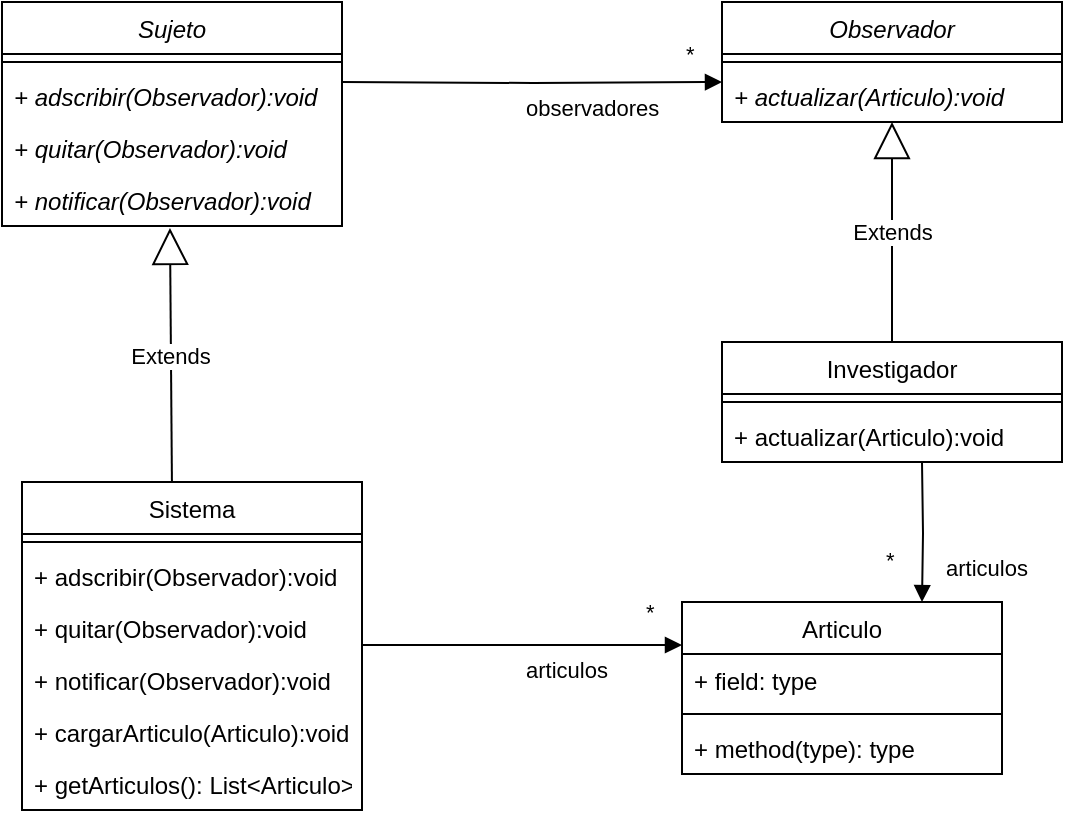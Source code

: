 <mxfile version="20.5.1" type="github">
  <diagram id="C5RBs43oDa-KdzZeNtuy" name="Page-1">
    <mxGraphModel dx="1695" dy="1619" grid="1" gridSize="10" guides="1" tooltips="1" connect="1" arrows="1" fold="1" page="1" pageScale="1" pageWidth="827" pageHeight="1169" math="0" shadow="0">
      <root>
        <mxCell id="WIyWlLk6GJQsqaUBKTNV-0" />
        <mxCell id="WIyWlLk6GJQsqaUBKTNV-1" parent="WIyWlLk6GJQsqaUBKTNV-0" />
        <mxCell id="7UH2O30YPjud938NRAw_-0" value="Sujeto" style="swimlane;fontStyle=2;align=center;verticalAlign=top;childLayout=stackLayout;horizontal=1;startSize=26;horizontalStack=0;resizeParent=1;resizeParentMax=0;resizeLast=0;collapsible=1;marginBottom=0;" vertex="1" parent="WIyWlLk6GJQsqaUBKTNV-1">
          <mxGeometry x="-800" y="-160" width="170" height="112" as="geometry" />
        </mxCell>
        <mxCell id="7UH2O30YPjud938NRAw_-2" value="" style="line;strokeWidth=1;fillColor=none;align=left;verticalAlign=middle;spacingTop=-1;spacingLeft=3;spacingRight=3;rotatable=0;labelPosition=right;points=[];portConstraint=eastwest;strokeColor=inherit;" vertex="1" parent="7UH2O30YPjud938NRAw_-0">
          <mxGeometry y="26" width="170" height="8" as="geometry" />
        </mxCell>
        <mxCell id="7UH2O30YPjud938NRAw_-3" value="+ adscribir(Observador):void" style="text;strokeColor=none;fillColor=none;align=left;verticalAlign=top;spacingLeft=4;spacingRight=4;overflow=hidden;rotatable=0;points=[[0,0.5],[1,0.5]];portConstraint=eastwest;fontStyle=2" vertex="1" parent="7UH2O30YPjud938NRAw_-0">
          <mxGeometry y="34" width="170" height="26" as="geometry" />
        </mxCell>
        <mxCell id="7UH2O30YPjud938NRAw_-4" value="+ quitar(Observador):void" style="text;strokeColor=none;fillColor=none;align=left;verticalAlign=top;spacingLeft=4;spacingRight=4;overflow=hidden;rotatable=0;points=[[0,0.5],[1,0.5]];portConstraint=eastwest;fontStyle=2" vertex="1" parent="7UH2O30YPjud938NRAw_-0">
          <mxGeometry y="60" width="170" height="26" as="geometry" />
        </mxCell>
        <mxCell id="7UH2O30YPjud938NRAw_-5" value="+ notificar(Observador):void" style="text;strokeColor=none;fillColor=none;align=left;verticalAlign=top;spacingLeft=4;spacingRight=4;overflow=hidden;rotatable=0;points=[[0,0.5],[1,0.5]];portConstraint=eastwest;fontStyle=2" vertex="1" parent="7UH2O30YPjud938NRAw_-0">
          <mxGeometry y="86" width="170" height="26" as="geometry" />
        </mxCell>
        <mxCell id="7UH2O30YPjud938NRAw_-6" value="Sistema" style="swimlane;fontStyle=0;align=center;verticalAlign=top;childLayout=stackLayout;horizontal=1;startSize=26;horizontalStack=0;resizeParent=1;resizeParentMax=0;resizeLast=0;collapsible=1;marginBottom=0;" vertex="1" parent="WIyWlLk6GJQsqaUBKTNV-1">
          <mxGeometry x="-790" y="80" width="170" height="164" as="geometry" />
        </mxCell>
        <mxCell id="7UH2O30YPjud938NRAw_-8" value="" style="line;strokeWidth=1;fillColor=none;align=left;verticalAlign=middle;spacingTop=-1;spacingLeft=3;spacingRight=3;rotatable=0;labelPosition=right;points=[];portConstraint=eastwest;strokeColor=inherit;" vertex="1" parent="7UH2O30YPjud938NRAw_-6">
          <mxGeometry y="26" width="170" height="8" as="geometry" />
        </mxCell>
        <mxCell id="7UH2O30YPjud938NRAw_-9" value="+ adscribir(Observador):void" style="text;strokeColor=none;fillColor=none;align=left;verticalAlign=top;spacingLeft=4;spacingRight=4;overflow=hidden;rotatable=0;points=[[0,0.5],[1,0.5]];portConstraint=eastwest;" vertex="1" parent="7UH2O30YPjud938NRAw_-6">
          <mxGeometry y="34" width="170" height="26" as="geometry" />
        </mxCell>
        <mxCell id="7UH2O30YPjud938NRAw_-10" value="+ quitar(Observador):void" style="text;strokeColor=none;fillColor=none;align=left;verticalAlign=top;spacingLeft=4;spacingRight=4;overflow=hidden;rotatable=0;points=[[0,0.5],[1,0.5]];portConstraint=eastwest;" vertex="1" parent="7UH2O30YPjud938NRAw_-6">
          <mxGeometry y="60" width="170" height="26" as="geometry" />
        </mxCell>
        <mxCell id="7UH2O30YPjud938NRAw_-11" value="+ notificar(Observador):void" style="text;strokeColor=none;fillColor=none;align=left;verticalAlign=top;spacingLeft=4;spacingRight=4;overflow=hidden;rotatable=0;points=[[0,0.5],[1,0.5]];portConstraint=eastwest;" vertex="1" parent="7UH2O30YPjud938NRAw_-6">
          <mxGeometry y="86" width="170" height="26" as="geometry" />
        </mxCell>
        <mxCell id="7UH2O30YPjud938NRAw_-12" value="+ cargarArticulo(Articulo):void" style="text;strokeColor=none;fillColor=none;align=left;verticalAlign=top;spacingLeft=4;spacingRight=4;overflow=hidden;rotatable=0;points=[[0,0.5],[1,0.5]];portConstraint=eastwest;" vertex="1" parent="7UH2O30YPjud938NRAw_-6">
          <mxGeometry y="112" width="170" height="26" as="geometry" />
        </mxCell>
        <mxCell id="7UH2O30YPjud938NRAw_-13" value="+ getArticulos(): List&lt;Articulo&gt;" style="text;strokeColor=none;fillColor=none;align=left;verticalAlign=top;spacingLeft=4;spacingRight=4;overflow=hidden;rotatable=0;points=[[0,0.5],[1,0.5]];portConstraint=eastwest;" vertex="1" parent="7UH2O30YPjud938NRAw_-6">
          <mxGeometry y="138" width="170" height="26" as="geometry" />
        </mxCell>
        <mxCell id="7UH2O30YPjud938NRAw_-18" value="Extends" style="endArrow=block;endSize=16;endFill=0;html=1;rounded=0;exitX=0.441;exitY=0;exitDx=0;exitDy=0;exitPerimeter=0;entryX=0.494;entryY=1.038;entryDx=0;entryDy=0;entryPerimeter=0;" edge="1" parent="WIyWlLk6GJQsqaUBKTNV-1" source="7UH2O30YPjud938NRAw_-6" target="7UH2O30YPjud938NRAw_-5">
          <mxGeometry width="160" relative="1" as="geometry">
            <mxPoint x="-770" y="20" as="sourcePoint" />
            <mxPoint x="-610" y="20" as="targetPoint" />
          </mxGeometry>
        </mxCell>
        <mxCell id="7UH2O30YPjud938NRAw_-19" value="Observador" style="swimlane;fontStyle=2;align=center;verticalAlign=top;childLayout=stackLayout;horizontal=1;startSize=26;horizontalStack=0;resizeParent=1;resizeParentMax=0;resizeLast=0;collapsible=1;marginBottom=0;" vertex="1" parent="WIyWlLk6GJQsqaUBKTNV-1">
          <mxGeometry x="-440" y="-160" width="170" height="60" as="geometry" />
        </mxCell>
        <mxCell id="7UH2O30YPjud938NRAw_-20" value="" style="line;strokeWidth=1;fillColor=none;align=left;verticalAlign=middle;spacingTop=-1;spacingLeft=3;spacingRight=3;rotatable=0;labelPosition=right;points=[];portConstraint=eastwest;strokeColor=inherit;" vertex="1" parent="7UH2O30YPjud938NRAw_-19">
          <mxGeometry y="26" width="170" height="8" as="geometry" />
        </mxCell>
        <mxCell id="7UH2O30YPjud938NRAw_-21" value="+ actualizar(Articulo):void" style="text;strokeColor=none;fillColor=none;align=left;verticalAlign=top;spacingLeft=4;spacingRight=4;overflow=hidden;rotatable=0;points=[[0,0.5],[1,0.5]];portConstraint=eastwest;fontStyle=2" vertex="1" parent="7UH2O30YPjud938NRAw_-19">
          <mxGeometry y="34" width="170" height="26" as="geometry" />
        </mxCell>
        <mxCell id="7UH2O30YPjud938NRAw_-24" value="observadores" style="endArrow=block;endFill=1;html=1;edgeStyle=orthogonalEdgeStyle;align=left;verticalAlign=top;rounded=0;entryX=0;entryY=0.231;entryDx=0;entryDy=0;entryPerimeter=0;" edge="1" parent="WIyWlLk6GJQsqaUBKTNV-1" target="7UH2O30YPjud938NRAw_-21">
          <mxGeometry x="-0.053" relative="1" as="geometry">
            <mxPoint x="-630" y="-120" as="sourcePoint" />
            <mxPoint x="-470" y="-120" as="targetPoint" />
            <mxPoint as="offset" />
          </mxGeometry>
        </mxCell>
        <mxCell id="7UH2O30YPjud938NRAw_-25" value="*" style="edgeLabel;resizable=0;html=1;align=left;verticalAlign=bottom;" connectable="0" vertex="1" parent="7UH2O30YPjud938NRAw_-24">
          <mxGeometry x="-1" relative="1" as="geometry">
            <mxPoint x="170" y="-6" as="offset" />
          </mxGeometry>
        </mxCell>
        <mxCell id="7UH2O30YPjud938NRAw_-27" value="Investigador" style="swimlane;fontStyle=0;align=center;verticalAlign=top;childLayout=stackLayout;horizontal=1;startSize=26;horizontalStack=0;resizeParent=1;resizeParentMax=0;resizeLast=0;collapsible=1;marginBottom=0;" vertex="1" parent="WIyWlLk6GJQsqaUBKTNV-1">
          <mxGeometry x="-440" y="10" width="170" height="60" as="geometry" />
        </mxCell>
        <mxCell id="7UH2O30YPjud938NRAw_-28" value="" style="line;strokeWidth=1;fillColor=none;align=left;verticalAlign=middle;spacingTop=-1;spacingLeft=3;spacingRight=3;rotatable=0;labelPosition=right;points=[];portConstraint=eastwest;strokeColor=inherit;" vertex="1" parent="7UH2O30YPjud938NRAw_-27">
          <mxGeometry y="26" width="170" height="8" as="geometry" />
        </mxCell>
        <mxCell id="7UH2O30YPjud938NRAw_-29" value="+ actualizar(Articulo):void" style="text;strokeColor=none;fillColor=none;align=left;verticalAlign=top;spacingLeft=4;spacingRight=4;overflow=hidden;rotatable=0;points=[[0,0.5],[1,0.5]];portConstraint=eastwest;" vertex="1" parent="7UH2O30YPjud938NRAw_-27">
          <mxGeometry y="34" width="170" height="26" as="geometry" />
        </mxCell>
        <mxCell id="7UH2O30YPjud938NRAw_-34" value="Extends" style="endArrow=block;endSize=16;endFill=0;html=1;rounded=0;exitX=0.5;exitY=0;exitDx=0;exitDy=0;" edge="1" parent="WIyWlLk6GJQsqaUBKTNV-1" source="7UH2O30YPjud938NRAw_-27" target="7UH2O30YPjud938NRAw_-21">
          <mxGeometry width="160" relative="1" as="geometry">
            <mxPoint x="-410" y="-60" as="sourcePoint" />
            <mxPoint x="-250" y="-60" as="targetPoint" />
            <Array as="points" />
          </mxGeometry>
        </mxCell>
        <mxCell id="7UH2O30YPjud938NRAw_-35" value="Articulo" style="swimlane;fontStyle=0;align=center;verticalAlign=top;childLayout=stackLayout;horizontal=1;startSize=26;horizontalStack=0;resizeParent=1;resizeParentMax=0;resizeLast=0;collapsible=1;marginBottom=0;" vertex="1" parent="WIyWlLk6GJQsqaUBKTNV-1">
          <mxGeometry x="-460" y="140" width="160" height="86" as="geometry" />
        </mxCell>
        <mxCell id="7UH2O30YPjud938NRAw_-36" value="+ field: type" style="text;strokeColor=none;fillColor=none;align=left;verticalAlign=top;spacingLeft=4;spacingRight=4;overflow=hidden;rotatable=0;points=[[0,0.5],[1,0.5]];portConstraint=eastwest;" vertex="1" parent="7UH2O30YPjud938NRAw_-35">
          <mxGeometry y="26" width="160" height="26" as="geometry" />
        </mxCell>
        <mxCell id="7UH2O30YPjud938NRAw_-37" value="" style="line;strokeWidth=1;fillColor=none;align=left;verticalAlign=middle;spacingTop=-1;spacingLeft=3;spacingRight=3;rotatable=0;labelPosition=right;points=[];portConstraint=eastwest;strokeColor=inherit;" vertex="1" parent="7UH2O30YPjud938NRAw_-35">
          <mxGeometry y="52" width="160" height="8" as="geometry" />
        </mxCell>
        <mxCell id="7UH2O30YPjud938NRAw_-38" value="+ method(type): type" style="text;strokeColor=none;fillColor=none;align=left;verticalAlign=top;spacingLeft=4;spacingRight=4;overflow=hidden;rotatable=0;points=[[0,0.5],[1,0.5]];portConstraint=eastwest;" vertex="1" parent="7UH2O30YPjud938NRAw_-35">
          <mxGeometry y="60" width="160" height="26" as="geometry" />
        </mxCell>
        <mxCell id="7UH2O30YPjud938NRAw_-39" value="articulos" style="endArrow=block;endFill=1;html=1;edgeStyle=orthogonalEdgeStyle;align=left;verticalAlign=top;rounded=0;" edge="1" parent="WIyWlLk6GJQsqaUBKTNV-1">
          <mxGeometry y="2" relative="1" as="geometry">
            <mxPoint x="-620" y="161.5" as="sourcePoint" />
            <mxPoint x="-460" y="161.5" as="targetPoint" />
            <mxPoint y="1" as="offset" />
          </mxGeometry>
        </mxCell>
        <mxCell id="7UH2O30YPjud938NRAw_-40" value="*" style="edgeLabel;resizable=0;html=1;align=left;verticalAlign=bottom;" connectable="0" vertex="1" parent="7UH2O30YPjud938NRAw_-39">
          <mxGeometry x="-1" relative="1" as="geometry">
            <mxPoint x="140" y="-8" as="offset" />
          </mxGeometry>
        </mxCell>
        <mxCell id="7UH2O30YPjud938NRAw_-41" value="articulos" style="endArrow=block;endFill=1;html=1;edgeStyle=orthogonalEdgeStyle;align=left;verticalAlign=top;rounded=0;entryX=0.75;entryY=0;entryDx=0;entryDy=0;" edge="1" parent="WIyWlLk6GJQsqaUBKTNV-1" target="7UH2O30YPjud938NRAw_-35">
          <mxGeometry x="0.143" y="10" relative="1" as="geometry">
            <mxPoint x="-340" y="70" as="sourcePoint" />
            <mxPoint x="-260" y="100" as="targetPoint" />
            <mxPoint as="offset" />
          </mxGeometry>
        </mxCell>
        <mxCell id="7UH2O30YPjud938NRAw_-42" value="*" style="edgeLabel;resizable=0;html=1;align=left;verticalAlign=bottom;" connectable="0" vertex="1" parent="7UH2O30YPjud938NRAw_-41">
          <mxGeometry x="-1" relative="1" as="geometry">
            <mxPoint x="-20" y="57" as="offset" />
          </mxGeometry>
        </mxCell>
      </root>
    </mxGraphModel>
  </diagram>
</mxfile>
